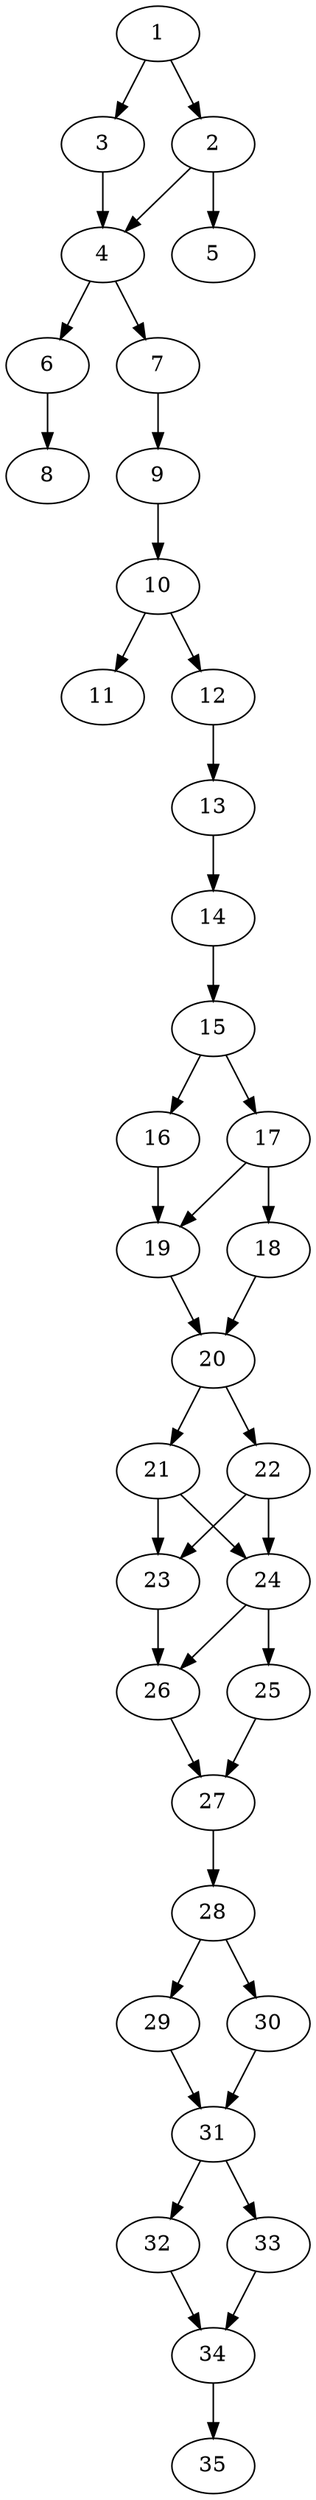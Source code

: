 // DAG automatically generated by daggen at Thu Oct  3 14:05:37 2019
// ./daggen --dot -n 35 --ccr 0.5 --fat 0.3 --regular 0.5 --density 0.7 --mindata 5242880 --maxdata 52428800 
digraph G {
  1 [size="99442688", alpha="0.02", expect_size="49721344"] 
  1 -> 2 [size ="49721344"]
  1 -> 3 [size ="49721344"]
  2 [size="102041600", alpha="0.12", expect_size="51020800"] 
  2 -> 4 [size ="51020800"]
  2 -> 5 [size ="51020800"]
  3 [size="11220992", alpha="0.19", expect_size="5610496"] 
  3 -> 4 [size ="5610496"]
  4 [size="85880832", alpha="0.11", expect_size="42940416"] 
  4 -> 6 [size ="42940416"]
  4 -> 7 [size ="42940416"]
  5 [size="80390144", alpha="0.08", expect_size="40195072"] 
  6 [size="15851520", alpha="0.08", expect_size="7925760"] 
  6 -> 8 [size ="7925760"]
  7 [size="65574912", alpha="0.12", expect_size="32787456"] 
  7 -> 9 [size ="32787456"]
  8 [size="49240064", alpha="0.03", expect_size="24620032"] 
  9 [size="83204096", alpha="0.14", expect_size="41602048"] 
  9 -> 10 [size ="41602048"]
  10 [size="26908672", alpha="0.16", expect_size="13454336"] 
  10 -> 11 [size ="13454336"]
  10 -> 12 [size ="13454336"]
  11 [size="27357184", alpha="0.19", expect_size="13678592"] 
  12 [size="36251648", alpha="0.01", expect_size="18125824"] 
  12 -> 13 [size ="18125824"]
  13 [size="94126080", alpha="0.07", expect_size="47063040"] 
  13 -> 14 [size ="47063040"]
  14 [size="90697728", alpha="0.09", expect_size="45348864"] 
  14 -> 15 [size ="45348864"]
  15 [size="47222784", alpha="0.17", expect_size="23611392"] 
  15 -> 16 [size ="23611392"]
  15 -> 17 [size ="23611392"]
  16 [size="83658752", alpha="0.11", expect_size="41829376"] 
  16 -> 19 [size ="41829376"]
  17 [size="27475968", alpha="0.02", expect_size="13737984"] 
  17 -> 18 [size ="13737984"]
  17 -> 19 [size ="13737984"]
  18 [size="86028288", alpha="0.08", expect_size="43014144"] 
  18 -> 20 [size ="43014144"]
  19 [size="100048896", alpha="0.04", expect_size="50024448"] 
  19 -> 20 [size ="50024448"]
  20 [size="69537792", alpha="0.13", expect_size="34768896"] 
  20 -> 21 [size ="34768896"]
  20 -> 22 [size ="34768896"]
  21 [size="50978816", alpha="0.01", expect_size="25489408"] 
  21 -> 23 [size ="25489408"]
  21 -> 24 [size ="25489408"]
  22 [size="48553984", alpha="0.08", expect_size="24276992"] 
  22 -> 23 [size ="24276992"]
  22 -> 24 [size ="24276992"]
  23 [size="51468288", alpha="0.15", expect_size="25734144"] 
  23 -> 26 [size ="25734144"]
  24 [size="82214912", alpha="0.19", expect_size="41107456"] 
  24 -> 25 [size ="41107456"]
  24 -> 26 [size ="41107456"]
  25 [size="27994112", alpha="0.17", expect_size="13997056"] 
  25 -> 27 [size ="13997056"]
  26 [size="12552192", alpha="0.16", expect_size="6276096"] 
  26 -> 27 [size ="6276096"]
  27 [size="63170560", alpha="0.07", expect_size="31585280"] 
  27 -> 28 [size ="31585280"]
  28 [size="70551552", alpha="0.07", expect_size="35275776"] 
  28 -> 29 [size ="35275776"]
  28 -> 30 [size ="35275776"]
  29 [size="13420544", alpha="0.01", expect_size="6710272"] 
  29 -> 31 [size ="6710272"]
  30 [size="30179328", alpha="0.20", expect_size="15089664"] 
  30 -> 31 [size ="15089664"]
  31 [size="89638912", alpha="0.01", expect_size="44819456"] 
  31 -> 32 [size ="44819456"]
  31 -> 33 [size ="44819456"]
  32 [size="92014592", alpha="0.09", expect_size="46007296"] 
  32 -> 34 [size ="46007296"]
  33 [size="34490368", alpha="0.13", expect_size="17245184"] 
  33 -> 34 [size ="17245184"]
  34 [size="12177408", alpha="0.15", expect_size="6088704"] 
  34 -> 35 [size ="6088704"]
  35 [size="100468736", alpha="0.05", expect_size="50234368"] 
}
